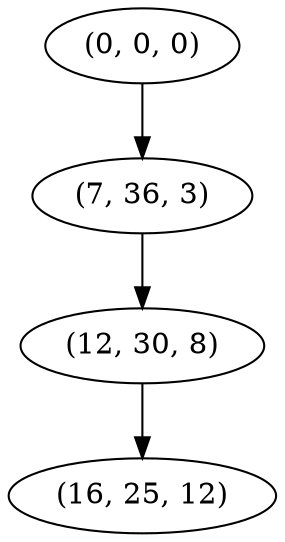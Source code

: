digraph tree {
    "(0, 0, 0)";
    "(7, 36, 3)";
    "(12, 30, 8)";
    "(16, 25, 12)";
    "(0, 0, 0)" -> "(7, 36, 3)";
    "(7, 36, 3)" -> "(12, 30, 8)";
    "(12, 30, 8)" -> "(16, 25, 12)";
}
